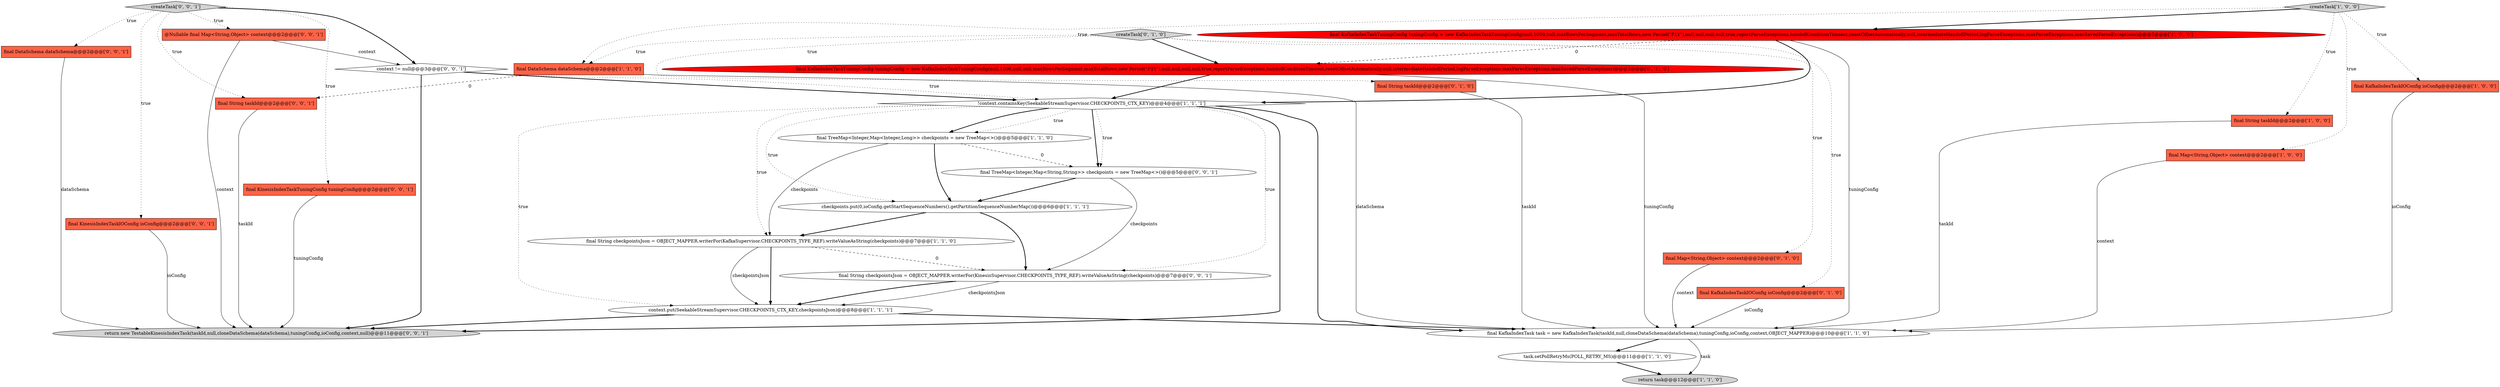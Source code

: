 digraph {
22 [style = filled, label = "createTask['0', '0', '1']", fillcolor = lightgray, shape = diamond image = "AAA0AAABBB3BBB"];
5 [style = filled, label = "final KafkaIndexTaskIOConfig ioConfig@@@2@@@['1', '0', '0']", fillcolor = tomato, shape = box image = "AAA0AAABBB1BBB"];
9 [style = filled, label = "final KafkaIndexTaskTuningConfig tuningConfig = new KafkaIndexTaskTuningConfig(null,1000,null,maxRowsPerSegment,maxTotalRows,new Period(\"P1Y\"),null,null,null,null,true,reportParseExceptions,handoffConditionTimeout,resetOffsetAutomatically,null,intermediateHandoffPeriod,logParseExceptions,maxParseExceptions,maxSavedParseExceptions)@@@3@@@['1', '0', '0']", fillcolor = red, shape = ellipse image = "AAA1AAABBB1BBB"];
13 [style = filled, label = "context.put(SeekableStreamSupervisor.CHECKPOINTS_CTX_KEY,checkpointsJson)@@@8@@@['1', '1', '1']", fillcolor = white, shape = ellipse image = "AAA0AAABBB1BBB"];
6 [style = filled, label = "!context.containsKey(SeekableStreamSupervisor.CHECKPOINTS_CTX_KEY)@@@4@@@['1', '1', '1']", fillcolor = white, shape = diamond image = "AAA0AAABBB1BBB"];
1 [style = filled, label = "final String taskId@@@2@@@['1', '0', '0']", fillcolor = tomato, shape = box image = "AAA0AAABBB1BBB"];
19 [style = filled, label = "final TreeMap<Integer,Map<String,String>> checkpoints = new TreeMap<>()@@@5@@@['0', '0', '1']", fillcolor = white, shape = ellipse image = "AAA0AAABBB3BBB"];
0 [style = filled, label = "task.setPollRetryMs(POLL_RETRY_MS)@@@11@@@['1', '1', '0']", fillcolor = white, shape = ellipse image = "AAA0AAABBB1BBB"];
12 [style = filled, label = "final DataSchema dataSchema@@@2@@@['1', '1', '0']", fillcolor = tomato, shape = box image = "AAA0AAABBB1BBB"];
20 [style = filled, label = "final DataSchema dataSchema@@@2@@@['0', '0', '1']", fillcolor = tomato, shape = box image = "AAA0AAABBB3BBB"];
8 [style = filled, label = "checkpoints.put(0,ioConfig.getStartSequenceNumbers().getPartitionSequenceNumberMap())@@@6@@@['1', '1', '1']", fillcolor = white, shape = ellipse image = "AAA0AAABBB1BBB"];
17 [style = filled, label = "createTask['0', '1', '0']", fillcolor = lightgray, shape = diamond image = "AAA0AAABBB2BBB"];
11 [style = filled, label = "createTask['1', '0', '0']", fillcolor = lightgray, shape = diamond image = "AAA0AAABBB1BBB"];
14 [style = filled, label = "final Map<String,Object> context@@@2@@@['0', '1', '0']", fillcolor = tomato, shape = box image = "AAA0AAABBB2BBB"];
16 [style = filled, label = "final KafkaIndexTaskIOConfig ioConfig@@@2@@@['0', '1', '0']", fillcolor = tomato, shape = box image = "AAA0AAABBB2BBB"];
21 [style = filled, label = "final KinesisIndexTaskTuningConfig tuningConfig@@@2@@@['0', '0', '1']", fillcolor = tomato, shape = box image = "AAA0AAABBB3BBB"];
3 [style = filled, label = "final String checkpointsJson = OBJECT_MAPPER.writerFor(KafkaSupervisor.CHECKPOINTS_TYPE_REF).writeValueAsString(checkpoints)@@@7@@@['1', '1', '0']", fillcolor = white, shape = ellipse image = "AAA0AAABBB1BBB"];
2 [style = filled, label = "final Map<String,Object> context@@@2@@@['1', '0', '0']", fillcolor = tomato, shape = box image = "AAA0AAABBB1BBB"];
7 [style = filled, label = "return task@@@12@@@['1', '1', '0']", fillcolor = lightgray, shape = ellipse image = "AAA0AAABBB1BBB"];
15 [style = filled, label = "final String taskId@@@2@@@['0', '1', '0']", fillcolor = tomato, shape = box image = "AAA0AAABBB2BBB"];
23 [style = filled, label = "return new TestableKinesisIndexTask(taskId,null,cloneDataSchema(dataSchema),tuningConfig,ioConfig,context,null)@@@11@@@['0', '0', '1']", fillcolor = lightgray, shape = ellipse image = "AAA0AAABBB3BBB"];
26 [style = filled, label = "final KinesisIndexTaskIOConfig ioConfig@@@2@@@['0', '0', '1']", fillcolor = tomato, shape = box image = "AAA0AAABBB3BBB"];
28 [style = filled, label = "final String taskId@@@2@@@['0', '0', '1']", fillcolor = tomato, shape = box image = "AAA0AAABBB3BBB"];
10 [style = filled, label = "final TreeMap<Integer,Map<Integer,Long>> checkpoints = new TreeMap<>()@@@5@@@['1', '1', '0']", fillcolor = white, shape = ellipse image = "AAA0AAABBB1BBB"];
25 [style = filled, label = "context != null@@@3@@@['0', '0', '1']", fillcolor = white, shape = diamond image = "AAA0AAABBB3BBB"];
24 [style = filled, label = "final String checkpointsJson = OBJECT_MAPPER.writerFor(KinesisSupervisor.CHECKPOINTS_TYPE_REF).writeValueAsString(checkpoints)@@@7@@@['0', '0', '1']", fillcolor = white, shape = ellipse image = "AAA0AAABBB3BBB"];
27 [style = filled, label = "@Nullable final Map<String,Object> context@@@2@@@['0', '0', '1']", fillcolor = tomato, shape = box image = "AAA0AAABBB3BBB"];
18 [style = filled, label = "final KafkaIndexTaskTuningConfig tuningConfig = new KafkaIndexTaskTuningConfig(null,1000,null,null,maxRowsPerSegment,maxTotalRows,new Period(\"P1Y\"),null,null,null,null,true,reportParseExceptions,handoffConditionTimeout,resetOffsetAutomatically,null,intermediateHandoffPeriod,logParseExceptions,maxParseExceptions,maxSavedParseExceptions)@@@3@@@['0', '1', '0']", fillcolor = red, shape = ellipse image = "AAA1AAABBB2BBB"];
4 [style = filled, label = "final KafkaIndexTask task = new KafkaIndexTask(taskId,null,cloneDataSchema(dataSchema),tuningConfig,ioConfig,context,OBJECT_MAPPER)@@@10@@@['1', '1', '0']", fillcolor = white, shape = ellipse image = "AAA0AAABBB1BBB"];
22->21 [style = dotted, label="true"];
22->25 [style = bold, label=""];
6->24 [style = dotted, label="true"];
27->25 [style = solid, label="context"];
20->23 [style = solid, label="dataSchema"];
1->4 [style = solid, label="taskId"];
18->4 [style = solid, label="tuningConfig"];
25->23 [style = bold, label=""];
10->19 [style = dashed, label="0"];
6->23 [style = bold, label=""];
11->1 [style = dotted, label="true"];
9->18 [style = dashed, label="0"];
6->13 [style = dotted, label="true"];
11->12 [style = dotted, label="true"];
8->3 [style = bold, label=""];
3->24 [style = dashed, label="0"];
17->14 [style = dotted, label="true"];
22->28 [style = dotted, label="true"];
11->5 [style = dotted, label="true"];
15->4 [style = solid, label="taskId"];
6->19 [style = bold, label=""];
25->6 [style = bold, label=""];
11->9 [style = bold, label=""];
6->19 [style = dotted, label="true"];
19->24 [style = solid, label="checkpoints"];
19->8 [style = bold, label=""];
9->6 [style = bold, label=""];
4->0 [style = bold, label=""];
0->7 [style = bold, label=""];
12->4 [style = solid, label="dataSchema"];
17->16 [style = dotted, label="true"];
6->10 [style = dotted, label="true"];
5->4 [style = solid, label="ioConfig"];
6->4 [style = bold, label=""];
10->3 [style = solid, label="checkpoints"];
16->4 [style = solid, label="ioConfig"];
11->2 [style = dotted, label="true"];
17->15 [style = dotted, label="true"];
22->20 [style = dotted, label="true"];
26->23 [style = solid, label="ioConfig"];
10->8 [style = bold, label=""];
17->12 [style = dotted, label="true"];
2->4 [style = solid, label="context"];
18->6 [style = bold, label=""];
22->26 [style = dotted, label="true"];
6->8 [style = dotted, label="true"];
12->28 [style = dashed, label="0"];
6->10 [style = bold, label=""];
17->18 [style = bold, label=""];
22->27 [style = dotted, label="true"];
13->23 [style = bold, label=""];
25->6 [style = dotted, label="true"];
3->13 [style = bold, label=""];
9->4 [style = solid, label="tuningConfig"];
3->13 [style = solid, label="checkpointsJson"];
4->7 [style = solid, label="task"];
14->4 [style = solid, label="context"];
24->13 [style = solid, label="checkpointsJson"];
21->23 [style = solid, label="tuningConfig"];
6->3 [style = dotted, label="true"];
27->23 [style = solid, label="context"];
28->23 [style = solid, label="taskId"];
24->13 [style = bold, label=""];
13->4 [style = bold, label=""];
8->24 [style = bold, label=""];
}
